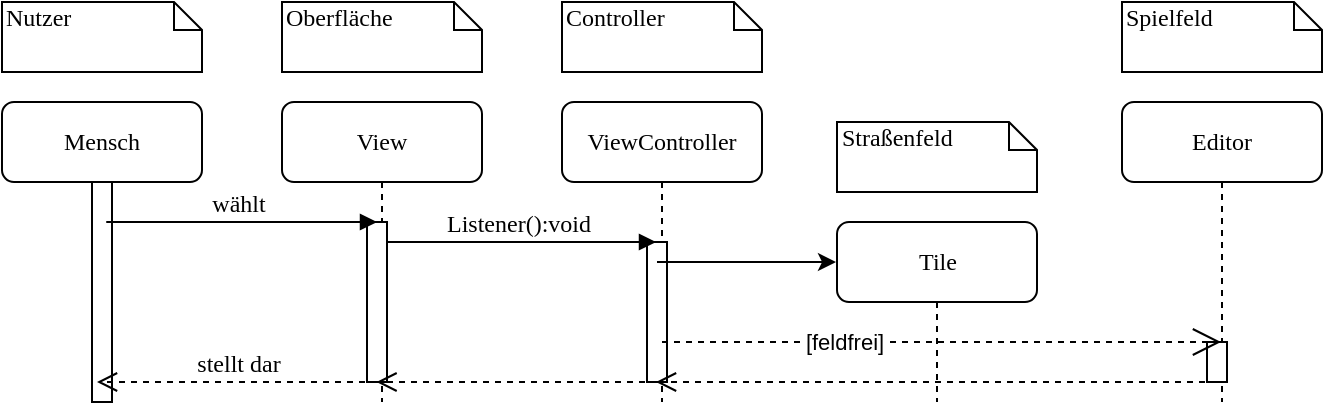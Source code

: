 <mxfile version="13.2.3" type="github">
  <diagram name="Page-1" id="13e1069c-82ec-6db2-03f1-153e76fe0fe0">
    <mxGraphModel dx="1038" dy="547" grid="1" gridSize="10" guides="1" tooltips="1" connect="1" arrows="1" fold="1" page="1" pageScale="1" pageWidth="1100" pageHeight="850" background="#ffffff" math="0" shadow="0">
      <root>
        <mxCell id="0" />
        <mxCell id="1" parent="0" />
        <mxCell id="7baba1c4bc27f4b0-2" value="View" style="shape=umlLifeline;perimeter=lifelinePerimeter;whiteSpace=wrap;html=1;container=1;collapsible=0;recursiveResize=0;outlineConnect=0;rounded=1;shadow=0;comic=0;labelBackgroundColor=none;strokeWidth=1;fontFamily=Verdana;fontSize=12;align=center;" parent="1" vertex="1">
          <mxGeometry x="240" y="80" width="100" height="150" as="geometry" />
        </mxCell>
        <mxCell id="7baba1c4bc27f4b0-10" value="" style="html=1;points=[];perimeter=orthogonalPerimeter;rounded=0;shadow=0;comic=0;labelBackgroundColor=none;strokeWidth=1;fontFamily=Verdana;fontSize=12;align=center;" parent="7baba1c4bc27f4b0-2" vertex="1">
          <mxGeometry x="42.5" y="60" width="10" height="80" as="geometry" />
        </mxCell>
        <mxCell id="7baba1c4bc27f4b0-4" value="ViewController" style="shape=umlLifeline;perimeter=lifelinePerimeter;whiteSpace=wrap;html=1;container=1;collapsible=0;recursiveResize=0;outlineConnect=0;rounded=1;shadow=0;comic=0;labelBackgroundColor=none;strokeWidth=1;fontFamily=Verdana;fontSize=12;align=center;" parent="1" vertex="1">
          <mxGeometry x="380" y="80" width="100" height="150" as="geometry" />
        </mxCell>
        <mxCell id="e7WVQ6T_JRv1Poyi32_l-3" value="" style="html=1;points=[];perimeter=orthogonalPerimeter;rounded=0;shadow=0;comic=0;labelBackgroundColor=none;strokeWidth=1;fontFamily=Verdana;fontSize=12;align=center;" parent="7baba1c4bc27f4b0-4" vertex="1">
          <mxGeometry x="42.5" y="70" width="10" height="70" as="geometry" />
        </mxCell>
        <mxCell id="7baba1c4bc27f4b0-5" value="Tile" style="shape=umlLifeline;perimeter=lifelinePerimeter;whiteSpace=wrap;html=1;container=1;collapsible=0;recursiveResize=0;outlineConnect=0;rounded=1;shadow=0;comic=0;labelBackgroundColor=none;strokeWidth=1;fontFamily=Verdana;fontSize=12;align=center;" parent="1" vertex="1">
          <mxGeometry x="517.5" y="140" width="100" height="90" as="geometry" />
        </mxCell>
        <mxCell id="7baba1c4bc27f4b0-6" value="Editor" style="shape=umlLifeline;perimeter=lifelinePerimeter;whiteSpace=wrap;html=1;container=1;collapsible=0;recursiveResize=0;outlineConnect=0;rounded=1;shadow=0;comic=0;labelBackgroundColor=none;strokeWidth=1;fontFamily=Verdana;fontSize=12;align=center;" parent="1" vertex="1">
          <mxGeometry x="660" y="80" width="100" height="150" as="geometry" />
        </mxCell>
        <mxCell id="e7WVQ6T_JRv1Poyi32_l-8" value="" style="html=1;points=[];perimeter=orthogonalPerimeter;rounded=0;shadow=0;comic=0;labelBackgroundColor=none;strokeWidth=1;fontFamily=Verdana;fontSize=12;align=center;" parent="7baba1c4bc27f4b0-6" vertex="1">
          <mxGeometry x="42.5" y="120" width="10" height="20" as="geometry" />
        </mxCell>
        <mxCell id="7baba1c4bc27f4b0-8" value="&lt;div&gt;Mensch&lt;br&gt;&lt;/div&gt;" style="shape=umlLifeline;perimeter=lifelinePerimeter;whiteSpace=wrap;html=1;container=1;collapsible=0;recursiveResize=0;outlineConnect=0;rounded=1;shadow=0;comic=0;labelBackgroundColor=none;strokeWidth=1;fontFamily=Verdana;fontSize=12;align=center;" parent="1" vertex="1">
          <mxGeometry x="100" y="80" width="100" height="150" as="geometry" />
        </mxCell>
        <mxCell id="7baba1c4bc27f4b0-9" value="" style="html=1;points=[];perimeter=orthogonalPerimeter;rounded=0;shadow=0;comic=0;labelBackgroundColor=none;strokeWidth=1;fontFamily=Verdana;fontSize=12;align=center;" parent="7baba1c4bc27f4b0-8" vertex="1">
          <mxGeometry x="45" y="40" width="10" height="110" as="geometry" />
        </mxCell>
        <mxCell id="7baba1c4bc27f4b0-17" value="wählt" style="html=1;verticalAlign=bottom;endArrow=block;labelBackgroundColor=none;fontFamily=Verdana;fontSize=12;edgeStyle=elbowEdgeStyle;elbow=vertical;" parent="1" edge="1">
          <mxGeometry x="-0.5" relative="1" as="geometry">
            <mxPoint x="287.5" y="140" as="sourcePoint" />
            <Array as="points">
              <mxPoint x="147.5" y="140" />
              <mxPoint x="457.5" y="130" />
            </Array>
            <mxPoint x="287.5" y="140" as="targetPoint" />
            <mxPoint as="offset" />
          </mxGeometry>
        </mxCell>
        <mxCell id="7baba1c4bc27f4b0-40" value="Nutzer" style="shape=note;whiteSpace=wrap;html=1;size=14;verticalAlign=top;align=left;spacingTop=-6;rounded=0;shadow=0;comic=0;labelBackgroundColor=none;strokeWidth=1;fontFamily=Verdana;fontSize=12" parent="1" vertex="1">
          <mxGeometry x="100" y="30" width="100" height="35" as="geometry" />
        </mxCell>
        <mxCell id="7baba1c4bc27f4b0-41" value="Oberfläche" style="shape=note;whiteSpace=wrap;html=1;size=14;verticalAlign=top;align=left;spacingTop=-6;rounded=0;shadow=0;comic=0;labelBackgroundColor=none;strokeWidth=1;fontFamily=Verdana;fontSize=12" parent="1" vertex="1">
          <mxGeometry x="240" y="30" width="100" height="35" as="geometry" />
        </mxCell>
        <mxCell id="7baba1c4bc27f4b0-43" value="Controller" style="shape=note;whiteSpace=wrap;html=1;size=14;verticalAlign=top;align=left;spacingTop=-6;rounded=0;shadow=0;comic=0;labelBackgroundColor=none;strokeWidth=1;fontFamily=Verdana;fontSize=12" parent="1" vertex="1">
          <mxGeometry x="380" y="30" width="100" height="35" as="geometry" />
        </mxCell>
        <mxCell id="7baba1c4bc27f4b0-44" value="Straßenfeld" style="shape=note;whiteSpace=wrap;html=1;size=14;verticalAlign=top;align=left;spacingTop=-6;rounded=0;shadow=0;comic=0;labelBackgroundColor=none;strokeWidth=1;fontFamily=Verdana;fontSize=12" parent="1" vertex="1">
          <mxGeometry x="517.5" y="90" width="100" height="35" as="geometry" />
        </mxCell>
        <mxCell id="7baba1c4bc27f4b0-45" value="Spielfeld" style="shape=note;whiteSpace=wrap;html=1;size=14;verticalAlign=top;align=left;spacingTop=-6;rounded=0;shadow=0;comic=0;labelBackgroundColor=none;strokeWidth=1;fontFamily=Verdana;fontSize=12" parent="1" vertex="1">
          <mxGeometry x="660" y="30" width="100" height="35" as="geometry" />
        </mxCell>
        <mxCell id="e7WVQ6T_JRv1Poyi32_l-4" value="Listener():void" style="html=1;verticalAlign=bottom;endArrow=block;labelBackgroundColor=none;fontFamily=Verdana;fontSize=12;edgeStyle=elbowEdgeStyle;elbow=vertical;" parent="1" edge="1">
          <mxGeometry x="-0.499" relative="1" as="geometry">
            <mxPoint x="427.5" y="150" as="sourcePoint" />
            <Array as="points">
              <mxPoint x="287.5" y="150" />
              <mxPoint x="597.5" y="140" />
            </Array>
            <mxPoint x="427" y="150" as="targetPoint" />
            <mxPoint as="offset" />
          </mxGeometry>
        </mxCell>
        <mxCell id="e7WVQ6T_JRv1Poyi32_l-13" value="stellt dar" style="html=1;verticalAlign=bottom;endArrow=open;dashed=1;endSize=8;labelBackgroundColor=none;fontFamily=Verdana;fontSize=12;edgeStyle=elbowEdgeStyle;elbow=vertical;" parent="1" edge="1">
          <mxGeometry relative="1" as="geometry">
            <mxPoint x="147.5" y="220" as="targetPoint" />
            <Array as="points">
              <mxPoint x="217.5" y="220" />
              <mxPoint x="403" y="210" />
            </Array>
            <mxPoint x="287.5" y="220" as="sourcePoint" />
          </mxGeometry>
        </mxCell>
        <mxCell id="DvgJr9yszGI4ixIIZpU6-2" value="" style="html=1;verticalAlign=bottom;endArrow=open;dashed=1;endSize=8;" parent="1" edge="1">
          <mxGeometry relative="1" as="geometry">
            <mxPoint x="707.5" y="220" as="sourcePoint" />
            <mxPoint x="427" y="220" as="targetPoint" />
          </mxGeometry>
        </mxCell>
        <mxCell id="DvgJr9yszGI4ixIIZpU6-3" value="" style="html=1;verticalAlign=bottom;endArrow=open;dashed=1;endSize=8;" parent="1" edge="1">
          <mxGeometry relative="1" as="geometry">
            <mxPoint x="427.5" y="220" as="sourcePoint" />
            <mxPoint x="287.25" y="220" as="targetPoint" />
          </mxGeometry>
        </mxCell>
        <mxCell id="DvgJr9yszGI4ixIIZpU6-4" value="[feldfrei]" style="endArrow=open;endSize=12;dashed=1;html=1;strokeColor=#000000;strokeWidth=1;" parent="1" source="7baba1c4bc27f4b0-4" target="7baba1c4bc27f4b0-6" edge="1">
          <mxGeometry x="0.432" y="-110" width="160" relative="1" as="geometry">
            <mxPoint x="330" y="270" as="sourcePoint" />
            <mxPoint x="490" y="270" as="targetPoint" />
            <Array as="points">
              <mxPoint x="630" y="200" />
            </Array>
            <mxPoint x="-109" y="-110" as="offset" />
          </mxGeometry>
        </mxCell>
        <mxCell id="1wz7sMZqFxpxqVijIMum-2" value="" style="edgeStyle=orthogonalEdgeStyle;rounded=0;orthogonalLoop=1;jettySize=auto;html=1;exitX=0.5;exitY=0.143;exitDx=0;exitDy=0;exitPerimeter=0;" edge="1" parent="1" source="e7WVQ6T_JRv1Poyi32_l-3">
          <mxGeometry relative="1" as="geometry">
            <mxPoint x="439.5" y="160" as="sourcePoint" />
            <mxPoint x="517" y="160" as="targetPoint" />
            <Array as="points" />
          </mxGeometry>
        </mxCell>
      </root>
    </mxGraphModel>
  </diagram>
</mxfile>
